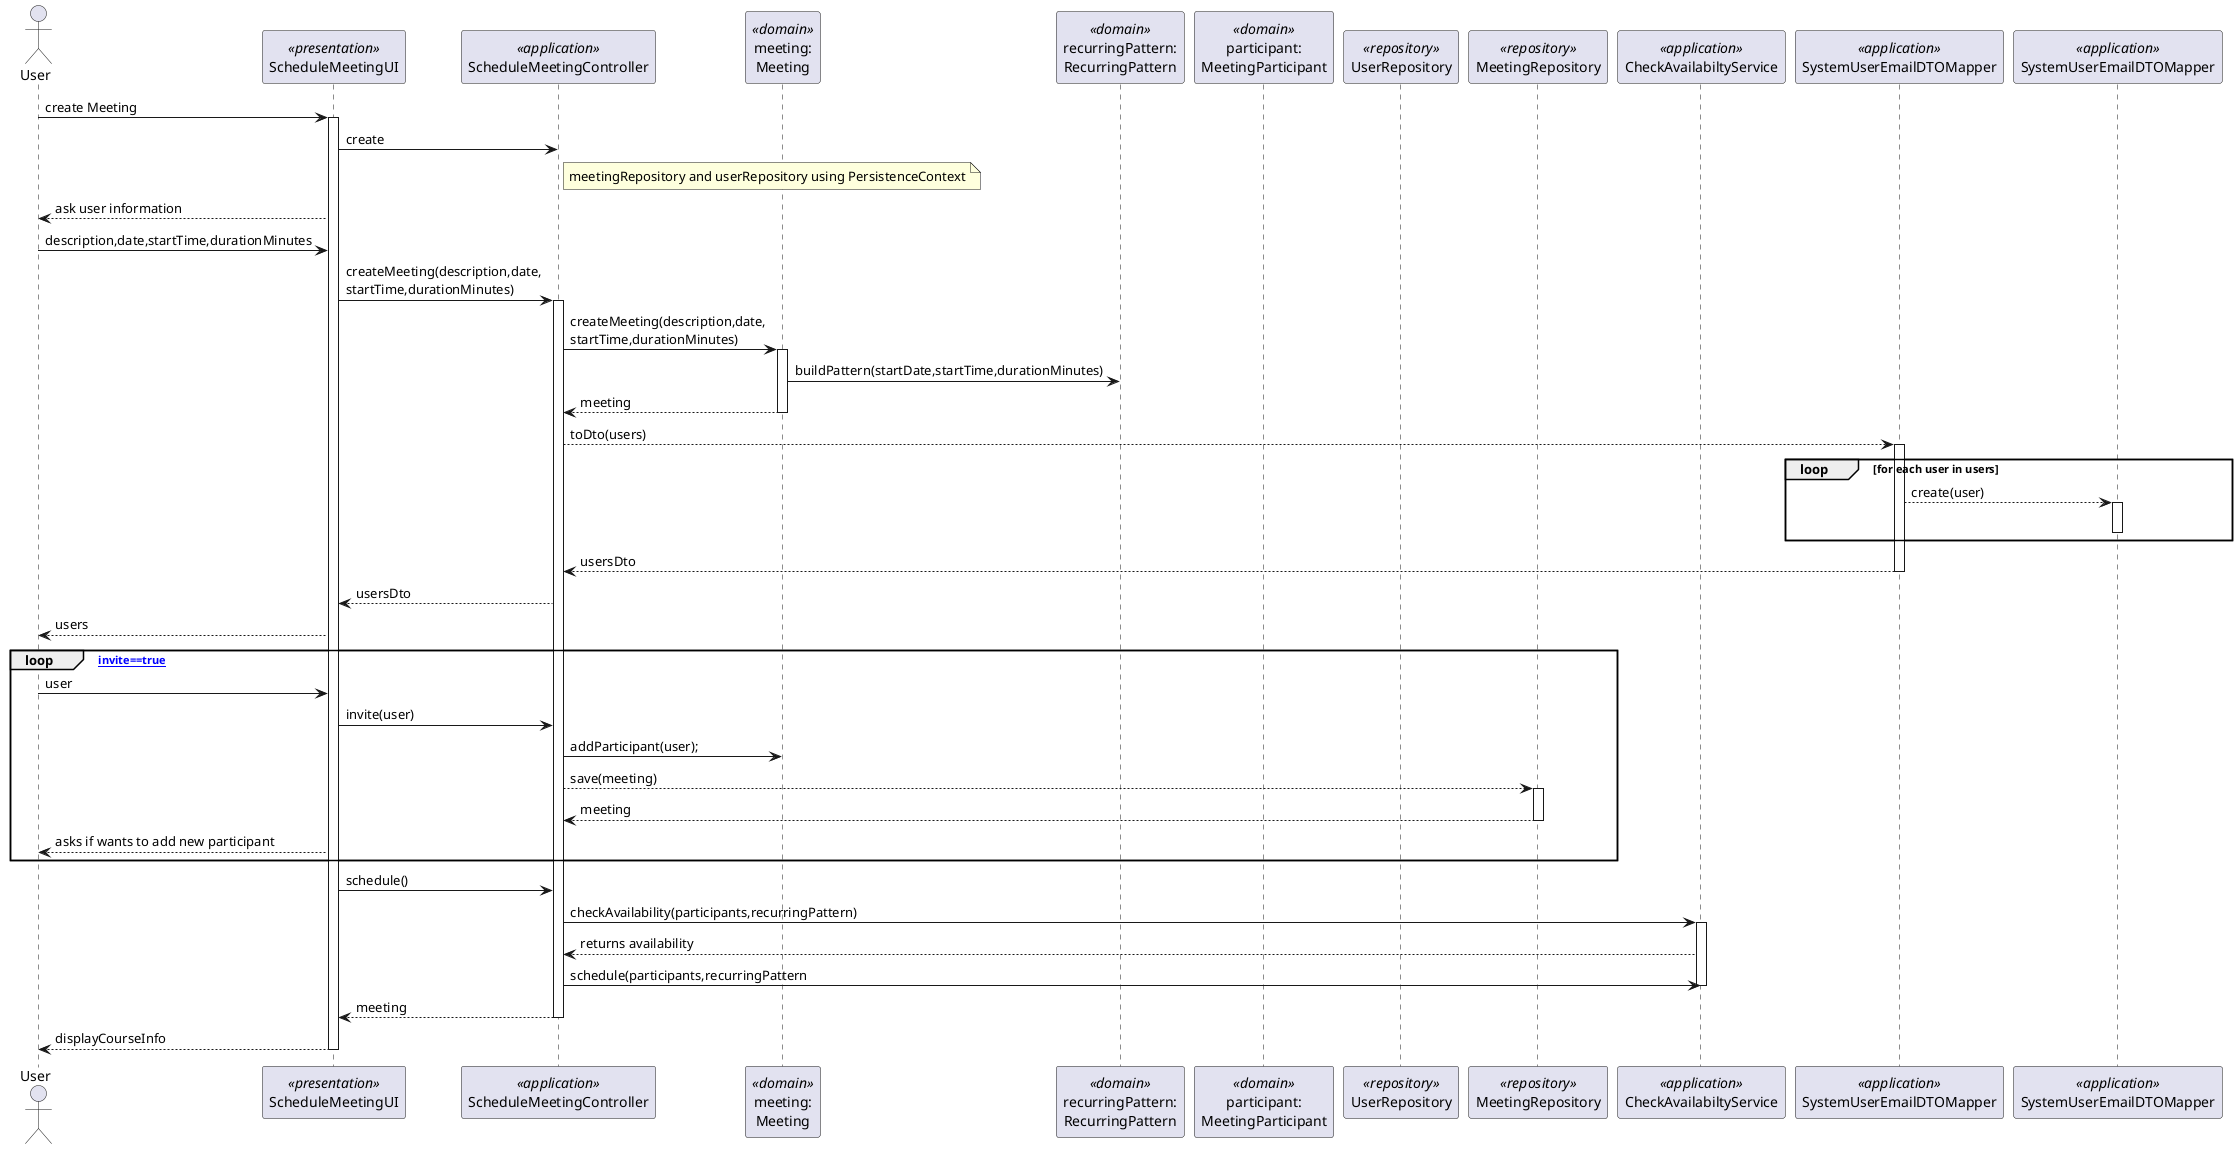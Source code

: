 @startuml

skinparam packageStyle rect
skinparam shadowing false

actor User as Actor
participant ScheduleMeetingUI as UI <<presentation>> order 1
participant ScheduleMeetingController as Controller <<application>> order 2
participant "meeting:\nMeeting" as Meeting <<domain>> order 3
participant "recurringPattern:\nRecurringPattern" as Pattern <<domain>> order 4
participant "participant:\nMeetingParticipant" as MeetingParticipant <<domain>> order 4
participant UserRepository as UserRepo <<repository>> order 8
participant MeetingRepository as MeetingRepo <<repository>> order 9
participant CheckAvailabiltyService as AvailService <<application>> order 11
participant SystemUserEmailDTOMapper as Mapper <<application>> order 12
participant SystemUserEmailDTOMapper as DTO <<application>> order 13

Actor -> UI : create Meeting
activate UI
    UI -> Controller : create
            note right of Controller : meetingRepository and userRepository using PersistenceContext

    deactivate Controller
    Actor <-- UI : ask user information
    Actor -> UI : description,date,startTime,durationMinutes
    UI -> Controller : createMeeting(description,date,\nstartTime,durationMinutes)
    activate Controller
            Controller -> Meeting : createMeeting(description,date,\nstartTime,durationMinutes)
            activate Meeting
                Meeting -> Pattern : buildPattern(startDate,startTime,durationMinutes)
            Controller <-- Meeting : meeting
            deactivate Meeting
            Controller --> Mapper : toDto(users)
            loop for each user in users
            activate Mapper
            Mapper --> DTO : create(user)
            activate DTO

            deactivate DTO
            end
            Controller <-- Mapper : usersDto
            deactivate Mapper
            UI <-- Controller : usersDto
            Actor <-- UI : users

    loop [invite==true]
            Actor -> UI : user
            UI -> Controller : invite(user)
        Controller -> Meeting : addParticipant(user);
        Controller --> MeetingRepo: save(meeting)
        activate MeetingRepo
            Controller <-- MeetingRepo: meeting
        deactivate MeetingRepo
        deactivate UserRepo
    deactivate UserRepo
    Actor <-- UI : asks if wants to add new participant
    end

    UI -> Controller : schedule()

    Controller -> AvailService : checkAvailability(participants,recurringPattern)
    activate AvailService
    Controller <-- AvailService : returns availability
    Controller -> AvailService : schedule(participants,recurringPattern
    deactivate AvailService

    UI <-- Controller : meeting
    deactivate Controller
Actor <-- UI : displayCourseInfo
deactivate UI

@enduml

